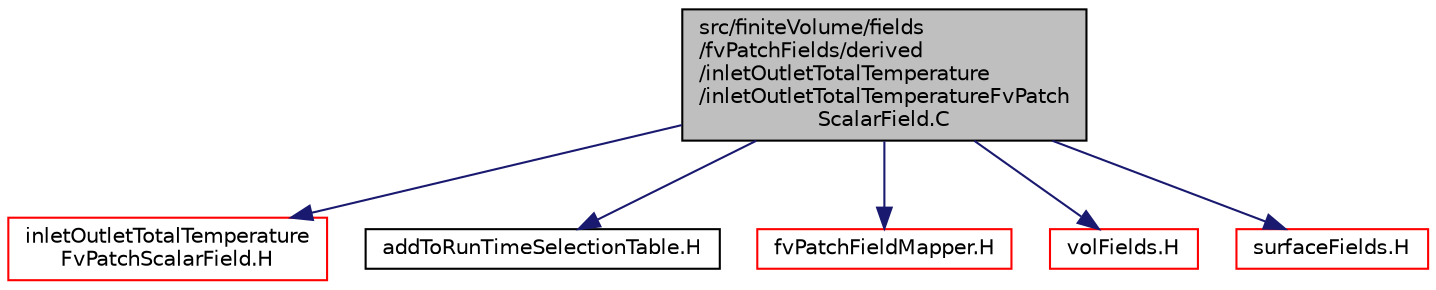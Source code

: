 digraph "src/finiteVolume/fields/fvPatchFields/derived/inletOutletTotalTemperature/inletOutletTotalTemperatureFvPatchScalarField.C"
{
  bgcolor="transparent";
  edge [fontname="Helvetica",fontsize="10",labelfontname="Helvetica",labelfontsize="10"];
  node [fontname="Helvetica",fontsize="10",shape=record];
  Node1 [label="src/finiteVolume/fields\l/fvPatchFields/derived\l/inletOutletTotalTemperature\l/inletOutletTotalTemperatureFvPatch\lScalarField.C",height=0.2,width=0.4,color="black", fillcolor="grey75", style="filled", fontcolor="black"];
  Node1 -> Node2 [color="midnightblue",fontsize="10",style="solid",fontname="Helvetica"];
  Node2 [label="inletOutletTotalTemperature\lFvPatchScalarField.H",height=0.2,width=0.4,color="red",URL="$a05517.html"];
  Node1 -> Node3 [color="midnightblue",fontsize="10",style="solid",fontname="Helvetica"];
  Node3 [label="addToRunTimeSelectionTable.H",height=0.2,width=0.4,color="black",URL="$a08004.html",tooltip="Macros for easy insertion into run-time selection tables. "];
  Node1 -> Node4 [color="midnightblue",fontsize="10",style="solid",fontname="Helvetica"];
  Node4 [label="fvPatchFieldMapper.H",height=0.2,width=0.4,color="red",URL="$a05676.html"];
  Node1 -> Node5 [color="midnightblue",fontsize="10",style="solid",fontname="Helvetica"];
  Node5 [label="volFields.H",height=0.2,width=0.4,color="red",URL="$a05770.html"];
  Node1 -> Node6 [color="midnightblue",fontsize="10",style="solid",fontname="Helvetica"];
  Node6 [label="surfaceFields.H",height=0.2,width=0.4,color="red",URL="$a05765.html",tooltip="Foam::surfaceFields. "];
}
